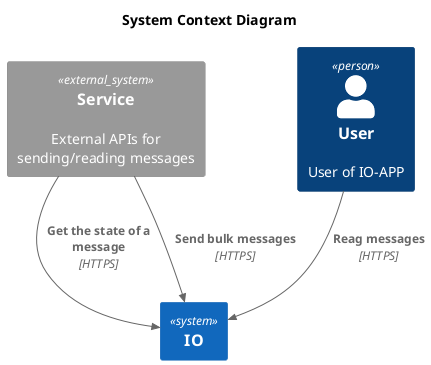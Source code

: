 @startuml system-context
!include <C4/C4_Context>

title System Context Diagram

System(io, "IO")
System_Ext(service, "Service", "External APIs for sending/reading messages")
Person(user, "User", "User of IO-APP")

Rel(user, io, "Reag messages", "HTTPS")
Rel(service, io, "Get the state of a message", "HTTPS")
Rel(service, io, "Send bulk messages", "HTTPS")

@enduml
